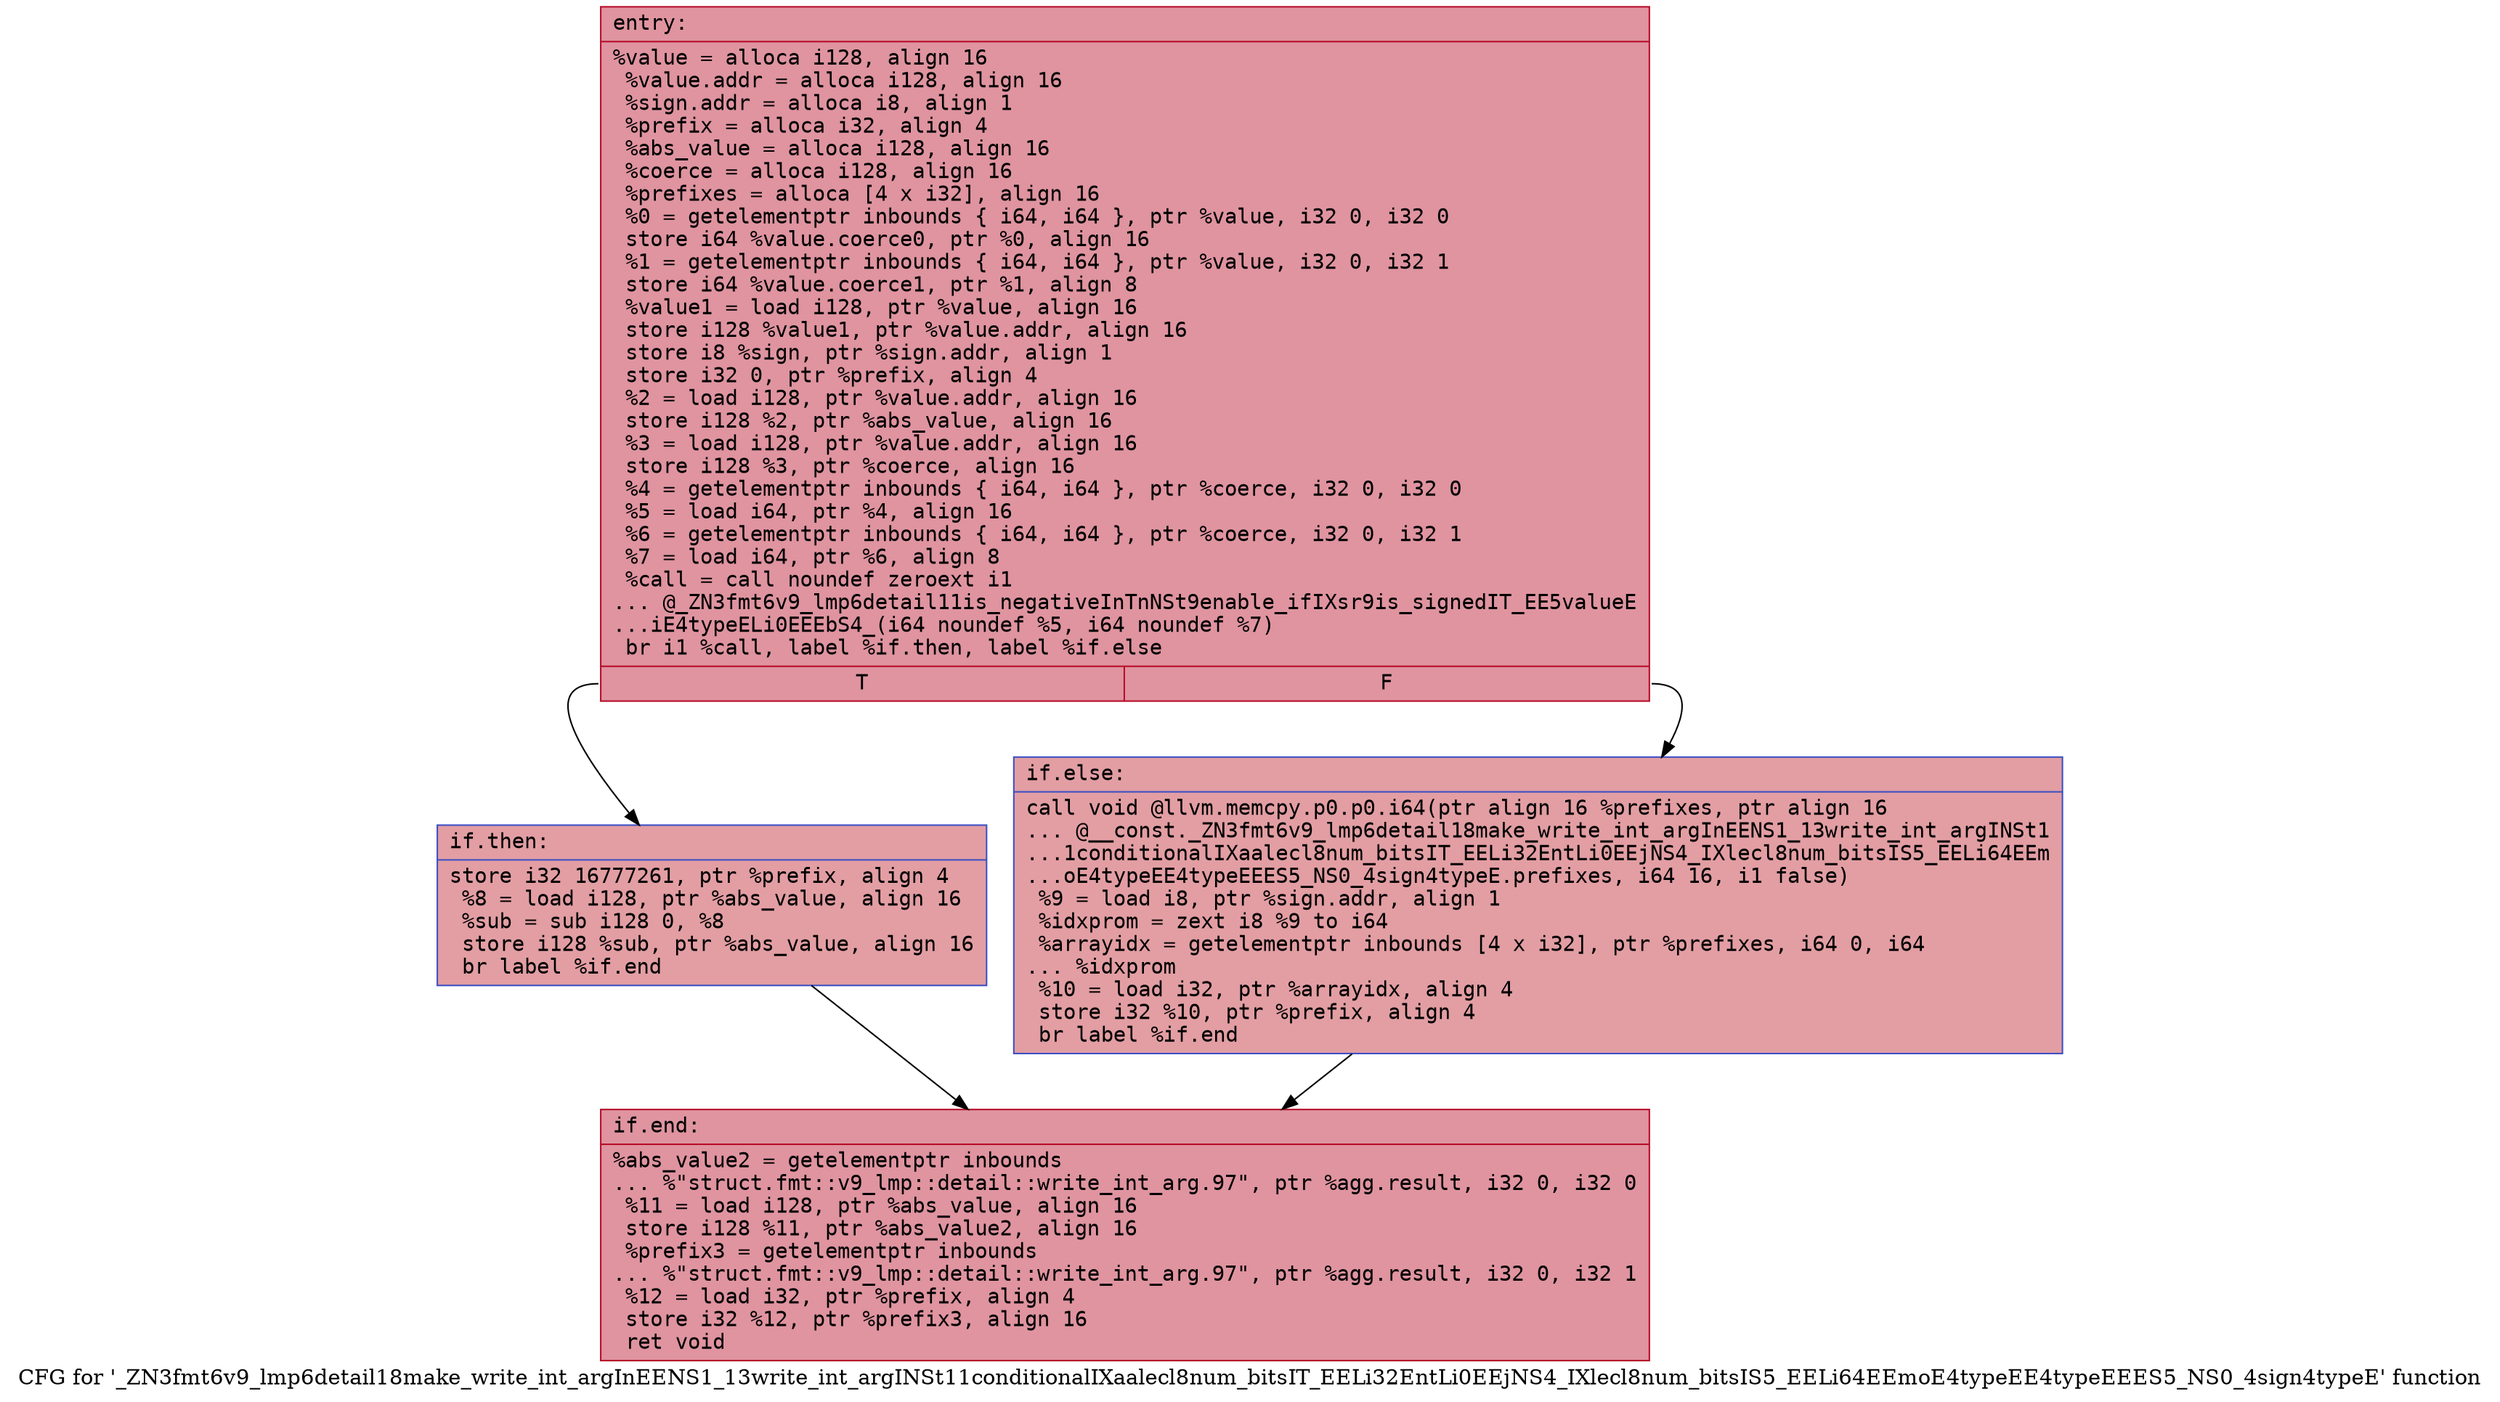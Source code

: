 digraph "CFG for '_ZN3fmt6v9_lmp6detail18make_write_int_argInEENS1_13write_int_argINSt11conditionalIXaalecl8num_bitsIT_EELi32EntLi0EEjNS4_IXlecl8num_bitsIS5_EELi64EEmoE4typeEE4typeEEES5_NS0_4sign4typeE' function" {
	label="CFG for '_ZN3fmt6v9_lmp6detail18make_write_int_argInEENS1_13write_int_argINSt11conditionalIXaalecl8num_bitsIT_EELi32EntLi0EEjNS4_IXlecl8num_bitsIS5_EELi64EEmoE4typeEE4typeEEES5_NS0_4sign4typeE' function";

	Node0x55fec35c3580 [shape=record,color="#b70d28ff", style=filled, fillcolor="#b70d2870" fontname="Courier",label="{entry:\l|  %value = alloca i128, align 16\l  %value.addr = alloca i128, align 16\l  %sign.addr = alloca i8, align 1\l  %prefix = alloca i32, align 4\l  %abs_value = alloca i128, align 16\l  %coerce = alloca i128, align 16\l  %prefixes = alloca [4 x i32], align 16\l  %0 = getelementptr inbounds \{ i64, i64 \}, ptr %value, i32 0, i32 0\l  store i64 %value.coerce0, ptr %0, align 16\l  %1 = getelementptr inbounds \{ i64, i64 \}, ptr %value, i32 0, i32 1\l  store i64 %value.coerce1, ptr %1, align 8\l  %value1 = load i128, ptr %value, align 16\l  store i128 %value1, ptr %value.addr, align 16\l  store i8 %sign, ptr %sign.addr, align 1\l  store i32 0, ptr %prefix, align 4\l  %2 = load i128, ptr %value.addr, align 16\l  store i128 %2, ptr %abs_value, align 16\l  %3 = load i128, ptr %value.addr, align 16\l  store i128 %3, ptr %coerce, align 16\l  %4 = getelementptr inbounds \{ i64, i64 \}, ptr %coerce, i32 0, i32 0\l  %5 = load i64, ptr %4, align 16\l  %6 = getelementptr inbounds \{ i64, i64 \}, ptr %coerce, i32 0, i32 1\l  %7 = load i64, ptr %6, align 8\l  %call = call noundef zeroext i1\l... @_ZN3fmt6v9_lmp6detail11is_negativeInTnNSt9enable_ifIXsr9is_signedIT_EE5valueE\l...iE4typeELi0EEEbS4_(i64 noundef %5, i64 noundef %7)\l  br i1 %call, label %if.then, label %if.else\l|{<s0>T|<s1>F}}"];
	Node0x55fec35c3580:s0 -> Node0x55fec35cf340[tooltip="entry -> if.then\nProbability 50.00%" ];
	Node0x55fec35c3580:s1 -> Node0x55fec35cf3b0[tooltip="entry -> if.else\nProbability 50.00%" ];
	Node0x55fec35cf340 [shape=record,color="#3d50c3ff", style=filled, fillcolor="#be242e70" fontname="Courier",label="{if.then:\l|  store i32 16777261, ptr %prefix, align 4\l  %8 = load i128, ptr %abs_value, align 16\l  %sub = sub i128 0, %8\l  store i128 %sub, ptr %abs_value, align 16\l  br label %if.end\l}"];
	Node0x55fec35cf340 -> Node0x55fec35cf6b0[tooltip="if.then -> if.end\nProbability 100.00%" ];
	Node0x55fec35cf3b0 [shape=record,color="#3d50c3ff", style=filled, fillcolor="#be242e70" fontname="Courier",label="{if.else:\l|  call void @llvm.memcpy.p0.p0.i64(ptr align 16 %prefixes, ptr align 16\l... @__const._ZN3fmt6v9_lmp6detail18make_write_int_argInEENS1_13write_int_argINSt1\l...1conditionalIXaalecl8num_bitsIT_EELi32EntLi0EEjNS4_IXlecl8num_bitsIS5_EELi64EEm\l...oE4typeEE4typeEEES5_NS0_4sign4typeE.prefixes, i64 16, i1 false)\l  %9 = load i8, ptr %sign.addr, align 1\l  %idxprom = zext i8 %9 to i64\l  %arrayidx = getelementptr inbounds [4 x i32], ptr %prefixes, i64 0, i64\l... %idxprom\l  %10 = load i32, ptr %arrayidx, align 4\l  store i32 %10, ptr %prefix, align 4\l  br label %if.end\l}"];
	Node0x55fec35cf3b0 -> Node0x55fec35cf6b0[tooltip="if.else -> if.end\nProbability 100.00%" ];
	Node0x55fec35cf6b0 [shape=record,color="#b70d28ff", style=filled, fillcolor="#b70d2870" fontname="Courier",label="{if.end:\l|  %abs_value2 = getelementptr inbounds\l... %\"struct.fmt::v9_lmp::detail::write_int_arg.97\", ptr %agg.result, i32 0, i32 0\l  %11 = load i128, ptr %abs_value, align 16\l  store i128 %11, ptr %abs_value2, align 16\l  %prefix3 = getelementptr inbounds\l... %\"struct.fmt::v9_lmp::detail::write_int_arg.97\", ptr %agg.result, i32 0, i32 1\l  %12 = load i32, ptr %prefix, align 4\l  store i32 %12, ptr %prefix3, align 16\l  ret void\l}"];
}
